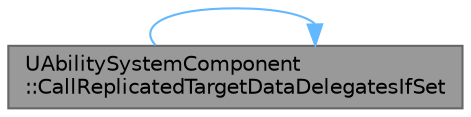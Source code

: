 digraph "UAbilitySystemComponent::CallReplicatedTargetDataDelegatesIfSet"
{
 // INTERACTIVE_SVG=YES
 // LATEX_PDF_SIZE
  bgcolor="transparent";
  edge [fontname=Helvetica,fontsize=10,labelfontname=Helvetica,labelfontsize=10];
  node [fontname=Helvetica,fontsize=10,shape=box,height=0.2,width=0.4];
  rankdir="LR";
  Node1 [id="Node000001",label="UAbilitySystemComponent\l::CallReplicatedTargetDataDelegatesIfSet",height=0.2,width=0.4,color="gray40", fillcolor="grey60", style="filled", fontcolor="black",tooltip="Calls the TargetData Confirm/Cancel events if they have been sent."];
  Node1 -> Node1 [id="edge1_Node000001_Node000001",color="steelblue1",style="solid",tooltip=" "];
}

